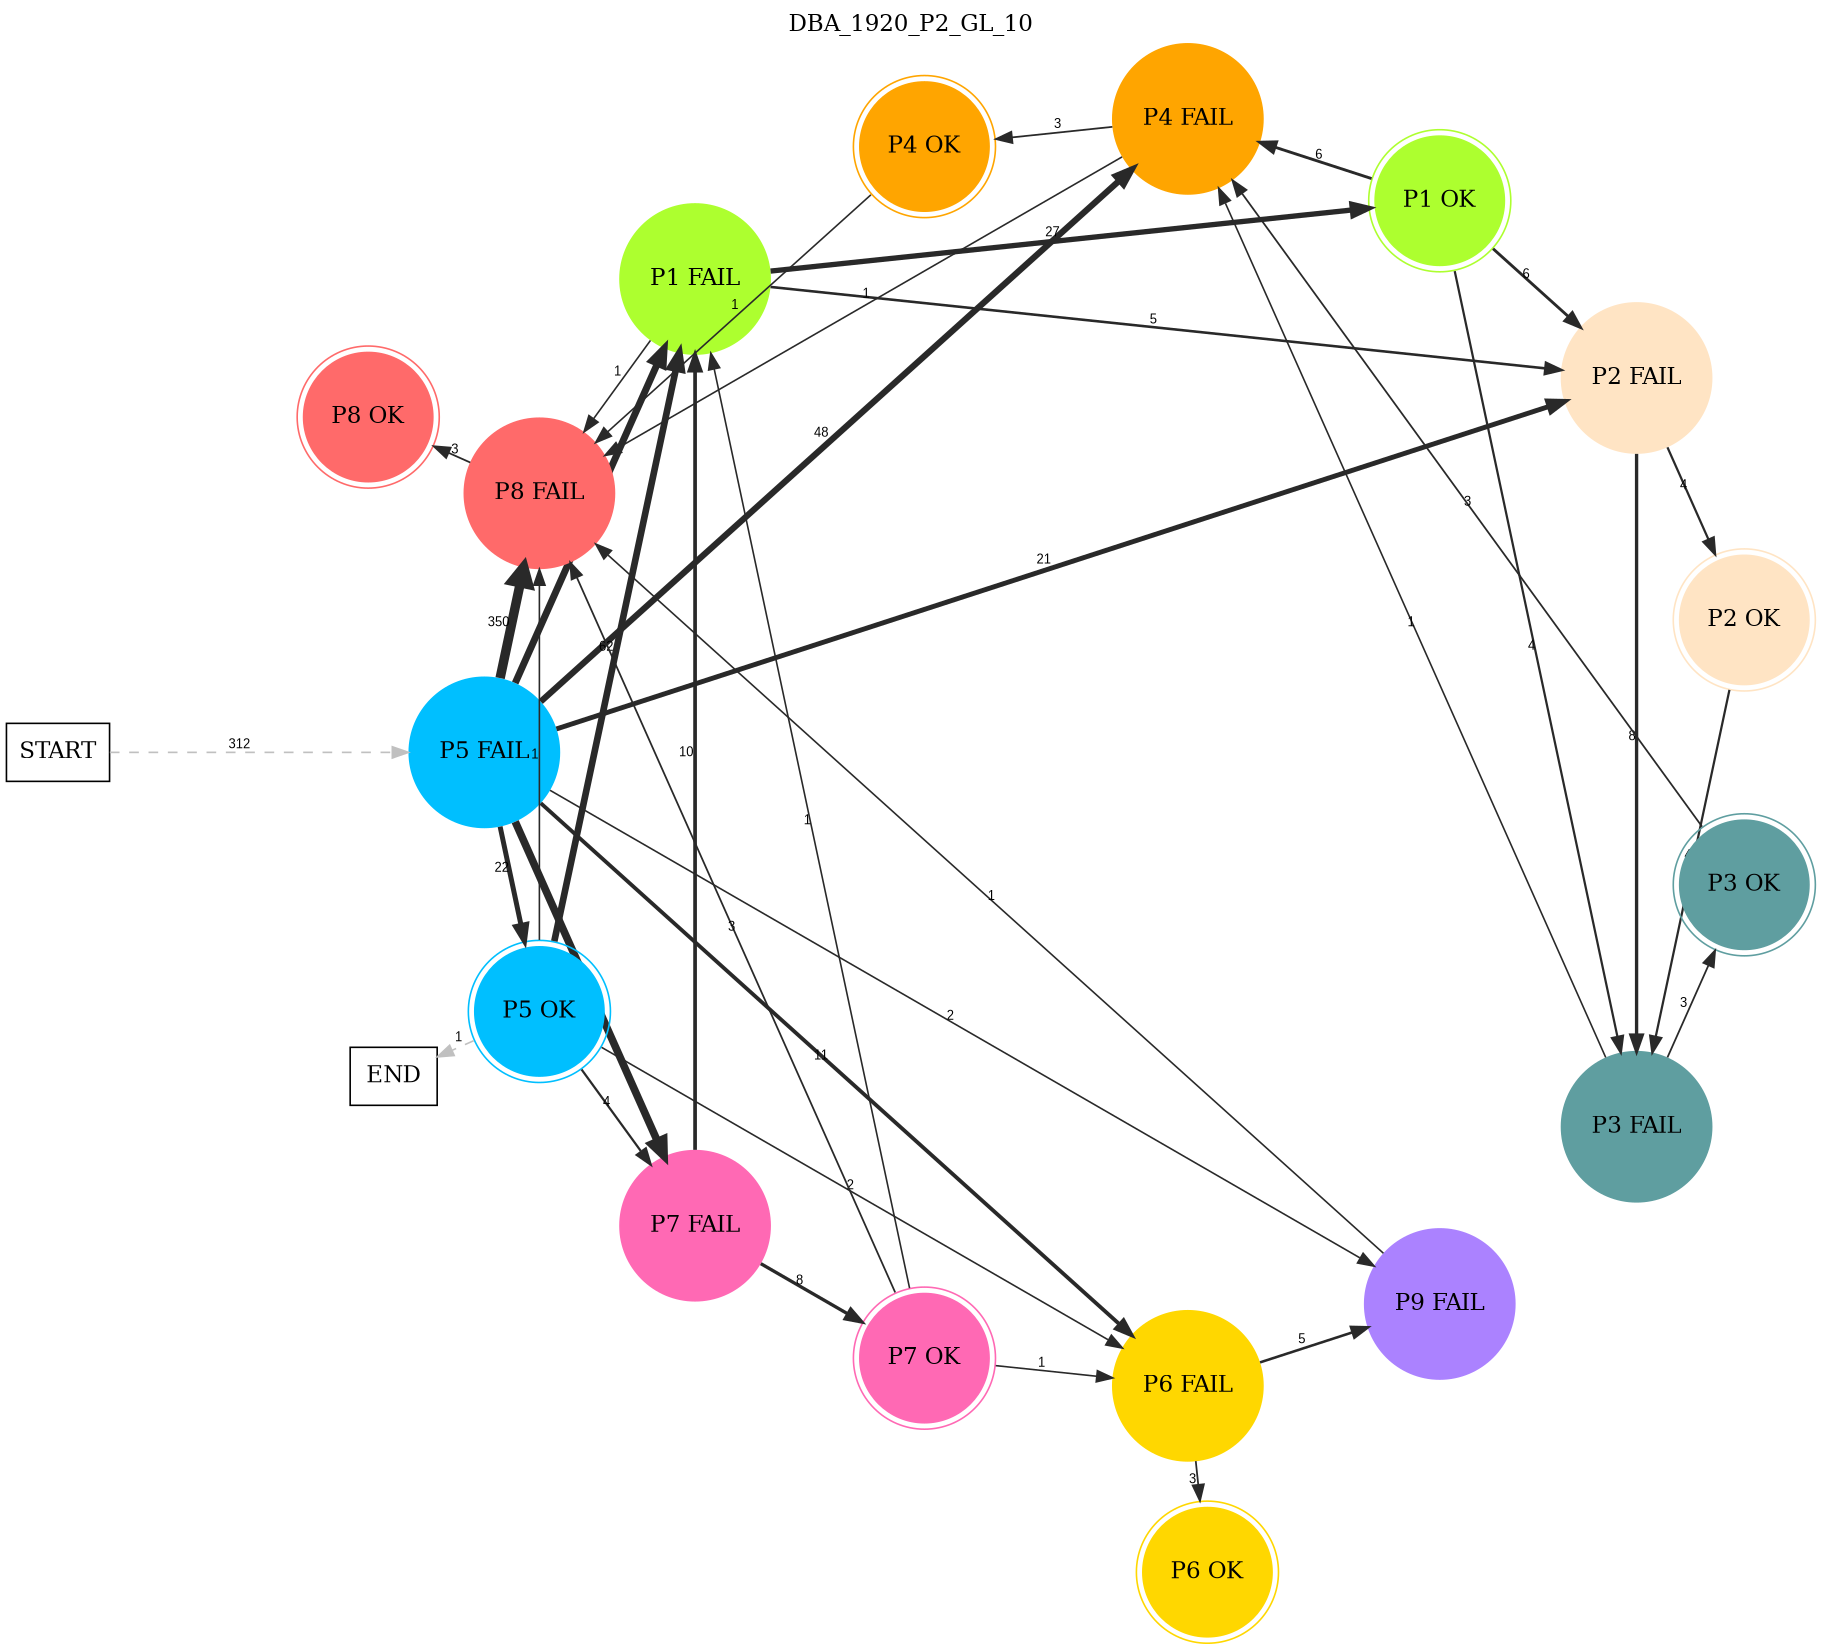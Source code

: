 digraph DBA_1920_P2_GL_10 {
	labelloc="t";
	label=DBA_1920_P2_GL_10;
	dpi = 150
	size="16,11!";
	margin = 0;
layout=circo;
"START" [shape=box, fillcolor=white, style=filled, color=black]
"P5 FAIL" [shape=circle, color=deepskyblue, style=filled]
"P7 FAIL" [shape=circle, color=hotpink, style=filled]
"P5 OK" [shape=circle, color=deepskyblue, peripheries=2, style=filled]
"P1 FAIL" [shape=circle, color=greenyellow, style=filled]
"P1 OK" [shape=circle, color=greenyellow, peripheries=2, style=filled]
"P8 FAIL" [shape=circle, color=indianred1, style=filled]
"P7 OK" [shape=circle, color=hotpink, peripheries=2, style=filled]
"P4 FAIL" [shape=circle, color=orange, style=filled]
"P8 OK" [shape=circle, color=indianred1, peripheries=2, style=filled]
"P4 OK" [shape=circle, color=orange, peripheries=2, style=filled]
"P6 FAIL" [shape=circle, color=gold, style=filled]
"P9 FAIL" [shape=circle, color=mediumpurple1, style=filled]
"P2 FAIL" [shape=circle, color=bisque, style=filled]
"P2 OK" [shape=circle, color=bisque, peripheries=2, style=filled]
"P3 FAIL" [shape=circle, color=cadetblue, style=filled]
"P3 OK" [shape=circle, color=cadetblue, peripheries=2, style=filled]
"P6 OK" [shape=circle, color=gold, peripheries=2, style=filled]
"END" [shape=box, fillcolor=white, style=filled, color=black]
"START" -> "P5 FAIL" [ style = dashed color=grey label ="312" labelfloat=false fontname="Arial" fontsize=8]

"P5 FAIL" -> "P7 FAIL" [ color=grey16 penwidth = "4.74493212836325"label ="115" labelfloat=false fontname="Arial" fontsize=8]

"P5 FAIL" -> "P5 OK" [ color=grey16 penwidth = "3.09104245335832"label ="22" labelfloat=false fontname="Arial" fontsize=8]

"P5 FAIL" -> "P1 FAIL" [ color=grey16 penwidth = "4.31748811353631"label ="75" labelfloat=false fontname="Arial" fontsize=8]

"P5 FAIL" -> "P8 FAIL" [ color=grey16 penwidth = "5.85793315448346"label ="350" labelfloat=false fontname="Arial" fontsize=8]

"P5 FAIL" -> "P4 FAIL" [ color=grey16 penwidth = "3.87120101090789"label ="48" labelfloat=false fontname="Arial" fontsize=8]

"P5 FAIL" -> "P6 FAIL" [ color=grey16 penwidth = "2.39789527279837"label ="11" labelfloat=false fontname="Arial" fontsize=8]

"P5 FAIL" -> "P9 FAIL" [ color=grey16 penwidth = "1"label ="2" labelfloat=false fontname="Arial" fontsize=8]

"P5 FAIL" -> "P2 FAIL" [ color=grey16 penwidth = "3.04452243772342"label ="21" labelfloat=false fontname="Arial" fontsize=8]

"P7 FAIL" -> "P1 FAIL" [ color=grey16 penwidth = "2.30258509299405"label ="10" labelfloat=false fontname="Arial" fontsize=8]

"P7 FAIL" -> "P7 OK" [ color=grey16 penwidth = "2.07944154167984"label ="8" labelfloat=false fontname="Arial" fontsize=8]

"P5 OK" -> "P7 FAIL" [ color=grey16 penwidth = "1.38629436111989"label ="4" labelfloat=false fontname="Arial" fontsize=8]

"P5 OK" -> "P1 FAIL" [ color=grey16 penwidth = "4.12713438504509"label ="62" labelfloat=false fontname="Arial" fontsize=8]

"P5 OK" -> "P8 FAIL" [ color=grey16 penwidth = "1"label ="1" labelfloat=false fontname="Arial" fontsize=8]

"P5 OK" -> "P6 FAIL" [ color=grey16 penwidth = "1"label ="2" labelfloat=false fontname="Arial" fontsize=8]

"P5 OK" -> "END" [ style = dashed color=grey label ="1" labelfloat=false fontname="Arial" fontsize=8]

"P1 FAIL" -> "P1 OK" [ color=grey16 penwidth = "3.29583686600433"label ="27" labelfloat=false fontname="Arial" fontsize=8]

"P1 FAIL" -> "P8 FAIL" [ color=grey16 penwidth = "1"label ="1" labelfloat=false fontname="Arial" fontsize=8]

"P1 FAIL" -> "P2 FAIL" [ color=grey16 penwidth = "1.6094379124341"label ="5" labelfloat=false fontname="Arial" fontsize=8]

"P1 OK" -> "P4 FAIL" [ color=grey16 penwidth = "1.79175946922805"label ="6" labelfloat=false fontname="Arial" fontsize=8]

"P1 OK" -> "P2 FAIL" [ color=grey16 penwidth = "1.79175946922805"label ="6" labelfloat=false fontname="Arial" fontsize=8]

"P1 OK" -> "P3 FAIL" [ color=grey16 penwidth = "1.38629436111989"label ="4" labelfloat=false fontname="Arial" fontsize=8]

"P8 FAIL" -> "P8 OK" [ color=grey16 penwidth = "1.09861228866811"label ="3" labelfloat=false fontname="Arial" fontsize=8]

"P7 OK" -> "P1 FAIL" [ color=grey16 penwidth = "1"label ="1" labelfloat=false fontname="Arial" fontsize=8]

"P7 OK" -> "P8 FAIL" [ color=grey16 penwidth = "1.09861228866811"label ="3" labelfloat=false fontname="Arial" fontsize=8]

"P7 OK" -> "P6 FAIL" [ color=grey16 penwidth = "1"label ="1" labelfloat=false fontname="Arial" fontsize=8]

"P4 FAIL" -> "P8 FAIL" [ color=grey16 penwidth = "1"label ="1" labelfloat=false fontname="Arial" fontsize=8]

"P4 FAIL" -> "P4 OK" [ color=grey16 penwidth = "1.09861228866811"label ="3" labelfloat=false fontname="Arial" fontsize=8]

"P4 OK" -> "P8 FAIL" [ color=grey16 penwidth = "1"label ="1" labelfloat=false fontname="Arial" fontsize=8]

"P6 FAIL" -> "P9 FAIL" [ color=grey16 penwidth = "1.6094379124341"label ="5" labelfloat=false fontname="Arial" fontsize=8]

"P6 FAIL" -> "P6 OK" [ color=grey16 penwidth = "1.09861228866811"label ="3" labelfloat=false fontname="Arial" fontsize=8]

"P9 FAIL" -> "P8 FAIL" [ color=grey16 penwidth = "1"label ="1" labelfloat=false fontname="Arial" fontsize=8]

"P2 FAIL" -> "P2 OK" [ color=grey16 penwidth = "1.38629436111989"label ="4" labelfloat=false fontname="Arial" fontsize=8]

"P2 FAIL" -> "P3 FAIL" [ color=grey16 penwidth = "2.07944154167984"label ="8" labelfloat=false fontname="Arial" fontsize=8]

"P2 OK" -> "P3 FAIL" [ color=grey16 penwidth = "1.38629436111989"label ="4" labelfloat=false fontname="Arial" fontsize=8]

"P3 FAIL" -> "P4 FAIL" [ color=grey16 penwidth = "1"label ="1" labelfloat=false fontname="Arial" fontsize=8]

"P3 FAIL" -> "P3 OK" [ color=grey16 penwidth = "1.09861228866811"label ="3" labelfloat=false fontname="Arial" fontsize=8]

"P3 OK" -> "P4 FAIL" [ color=grey16 penwidth = "1.09861228866811"label ="3" labelfloat=false fontname="Arial" fontsize=8]

}
